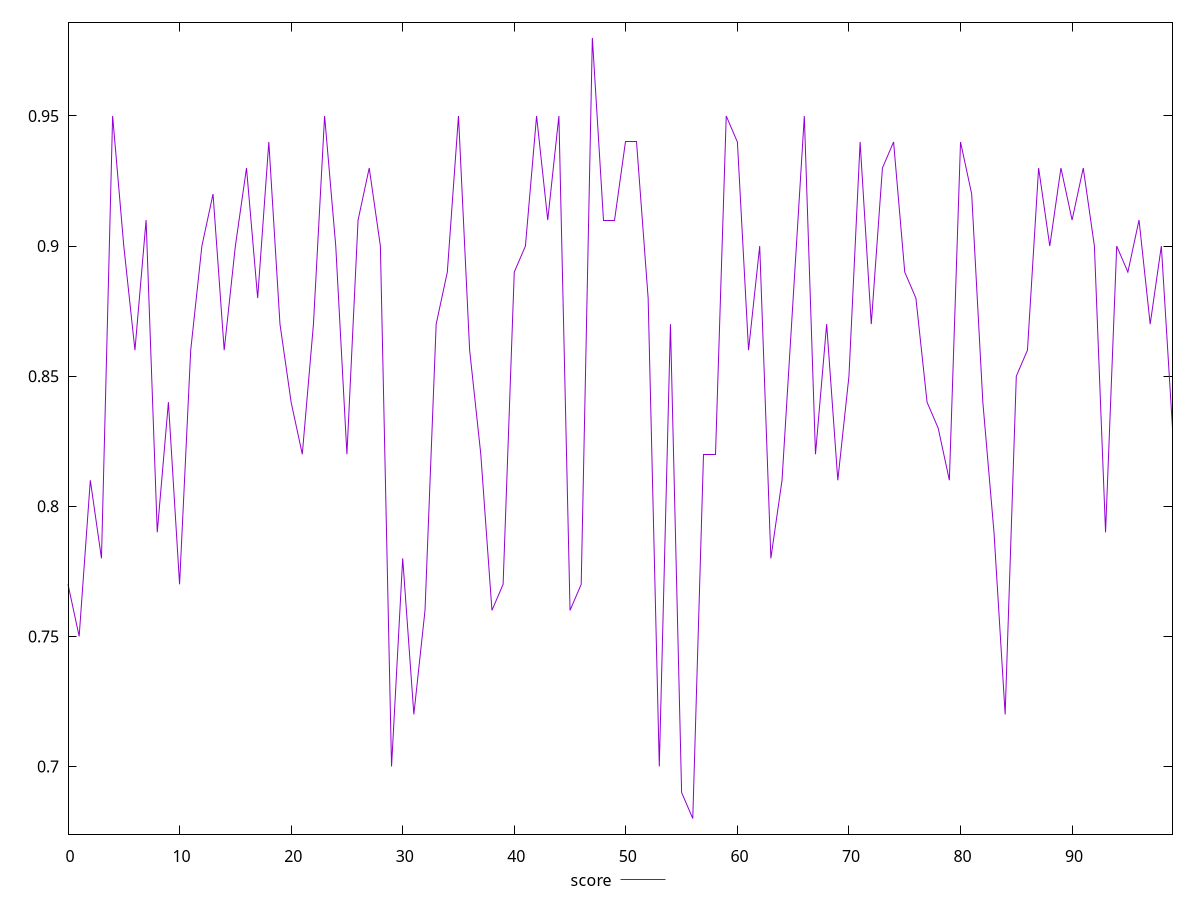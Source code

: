 reset

$score <<EOF
0 0.77
1 0.75
2 0.81
3 0.78
4 0.95
5 0.9
6 0.86
7 0.91
8 0.79
9 0.84
10 0.77
11 0.86
12 0.9
13 0.92
14 0.86
15 0.9
16 0.93
17 0.88
18 0.94
19 0.87
20 0.84
21 0.82
22 0.87
23 0.95
24 0.9
25 0.82
26 0.91
27 0.93
28 0.9
29 0.7
30 0.78
31 0.72
32 0.76
33 0.87
34 0.89
35 0.95
36 0.86
37 0.82
38 0.76
39 0.77
40 0.89
41 0.9
42 0.95
43 0.91
44 0.95
45 0.76
46 0.77
47 0.98
48 0.91
49 0.91
50 0.94
51 0.94
52 0.88
53 0.7
54 0.87
55 0.69
56 0.68
57 0.82
58 0.82
59 0.95
60 0.94
61 0.86
62 0.9
63 0.78
64 0.81
65 0.88
66 0.95
67 0.82
68 0.87
69 0.81
70 0.85
71 0.94
72 0.87
73 0.93
74 0.94
75 0.89
76 0.88
77 0.84
78 0.83
79 0.81
80 0.94
81 0.92
82 0.84
83 0.79
84 0.72
85 0.85
86 0.86
87 0.93
88 0.9
89 0.93
90 0.91
91 0.93
92 0.9
93 0.79
94 0.9
95 0.89
96 0.91
97 0.87
98 0.9
99 0.83
EOF

set key outside below
set xrange [0:99]
set yrange [0.674:0.986]
set trange [0.674:0.986]
set terminal svg size 640, 500 enhanced background rgb 'white'
set output "report_00017_2021-02-10T15-08-03.406Z/mainthread-work-breakdown/samples/pages/score/values.svg"

plot $score title "score" with line

reset
